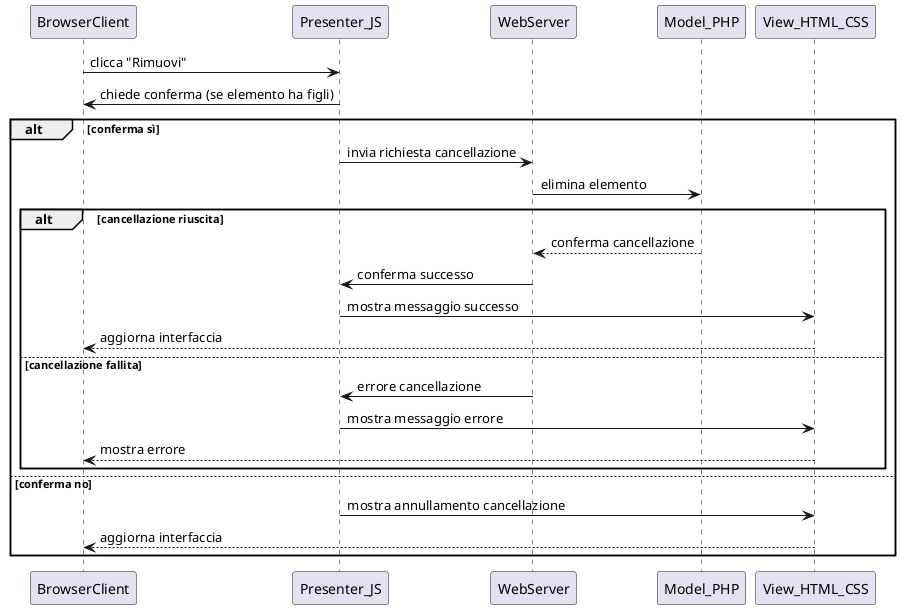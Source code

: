 @startuml Rimuovi_elemento

participant BrowserClient as BC
participant Presenter_JS as Presenter
participant WebServer as Server
participant Model_PHP as Model
participant View_HTML_CSS as View

BC -> Presenter : clicca "Rimuovi"
Presenter -> BC : chiede conferma (se elemento ha figli)

alt conferma sì
  Presenter -> Server : invia richiesta cancellazione
  Server -> Model : elimina elemento

  alt cancellazione riuscita
    Model --> Server : conferma cancellazione
    Server -> Presenter : conferma successo
    Presenter -> View : mostra messaggio successo
    View --> BC : aggiorna interfaccia
  else cancellazione fallita
    Server -> Presenter : errore cancellazione
    Presenter -> View : mostra messaggio errore
    View --> BC : mostra errore
  end

else conferma no
  Presenter -> View : mostra annullamento cancellazione
  View --> BC : aggiorna interfaccia
end

@enduml
